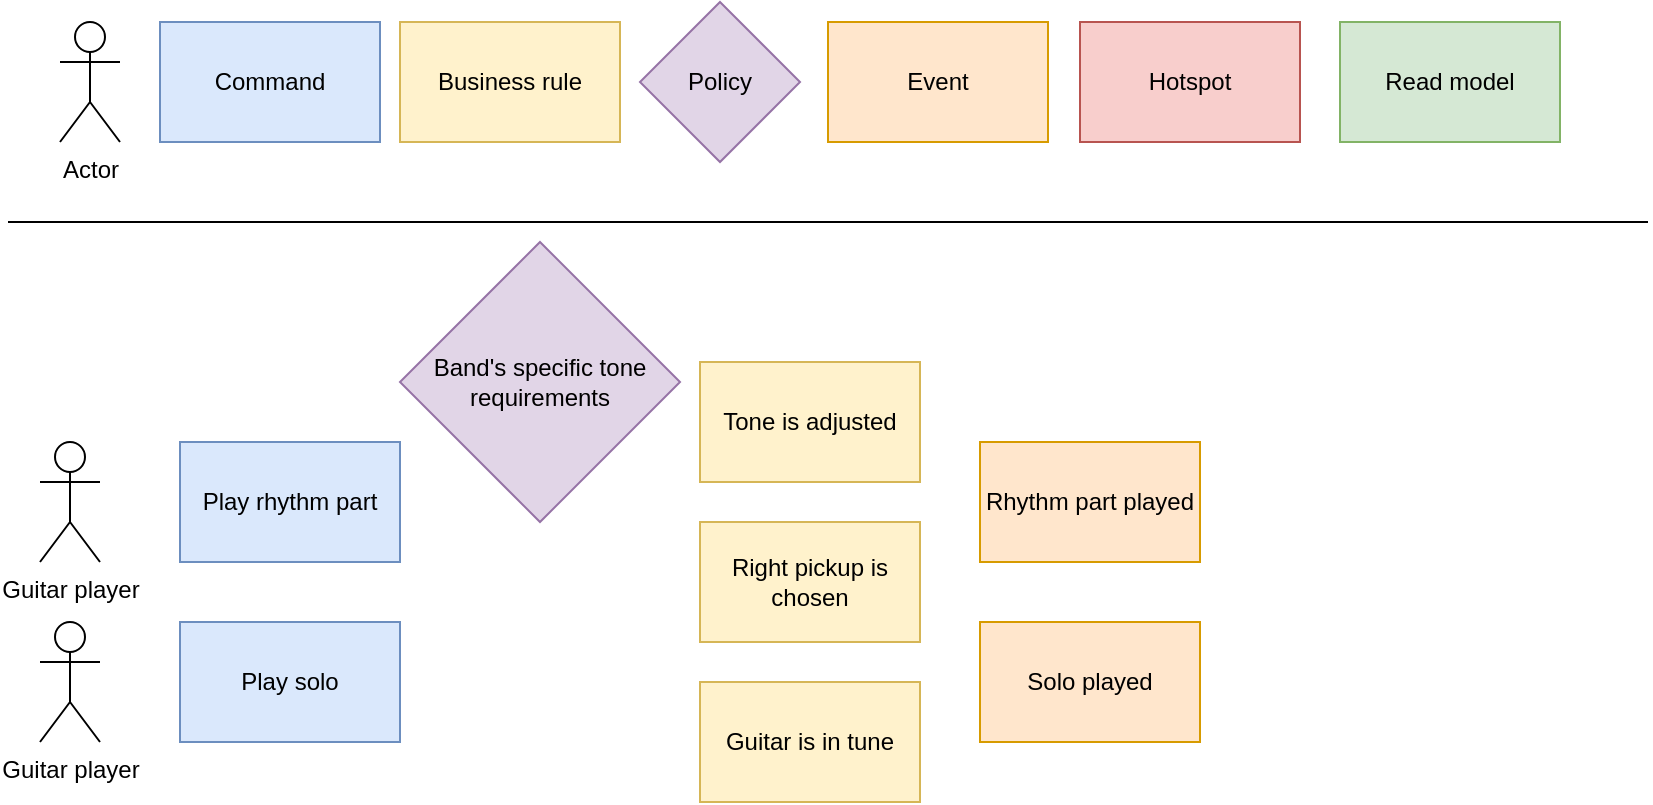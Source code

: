 <mxfile version="14.8.6" type="github">
  <diagram id="4tkHtGuFGiD6dUaCuHIw" name="Page-1">
    <mxGraphModel dx="579" dy="1121" grid="1" gridSize="10" guides="1" tooltips="1" connect="1" arrows="1" fold="1" page="1" pageScale="1" pageWidth="827" pageHeight="1169" math="0" shadow="0">
      <root>
        <mxCell id="0" />
        <mxCell id="1" parent="0" />
        <mxCell id="1aMg-3rMD4sG1Mxqv6Jb-1" value="Command" style="rounded=0;whiteSpace=wrap;html=1;fillColor=#dae8fc;strokeColor=#6c8ebf;flipH=0;" vertex="1" parent="1">
          <mxGeometry x="80" y="30" width="110" height="60" as="geometry" />
        </mxCell>
        <mxCell id="1aMg-3rMD4sG1Mxqv6Jb-2" value="Event" style="rounded=0;whiteSpace=wrap;html=1;fillColor=#ffe6cc;strokeColor=#d79b00;flipH=0;" vertex="1" parent="1">
          <mxGeometry x="414" y="30" width="110" height="60" as="geometry" />
        </mxCell>
        <mxCell id="1aMg-3rMD4sG1Mxqv6Jb-3" value="Policy" style="rhombus;whiteSpace=wrap;html=1;fillColor=#e1d5e7;strokeColor=#9673a6;flipH=0;" vertex="1" parent="1">
          <mxGeometry x="320" y="20" width="80" height="80" as="geometry" />
        </mxCell>
        <mxCell id="1aMg-3rMD4sG1Mxqv6Jb-4" value="Actor" style="shape=umlActor;verticalLabelPosition=bottom;verticalAlign=top;html=1;outlineConnect=0;flipH=0;" vertex="1" parent="1">
          <mxGeometry x="30" y="30" width="30" height="60" as="geometry" />
        </mxCell>
        <mxCell id="1aMg-3rMD4sG1Mxqv6Jb-5" value="Hotspot" style="rounded=0;whiteSpace=wrap;html=1;fillColor=#f8cecc;strokeColor=#b85450;flipH=0;" vertex="1" parent="1">
          <mxGeometry x="540" y="30" width="110" height="60" as="geometry" />
        </mxCell>
        <mxCell id="1aMg-3rMD4sG1Mxqv6Jb-6" value="Business rule" style="rounded=0;whiteSpace=wrap;html=1;fillColor=#fff2cc;strokeColor=#d6b656;flipH=0;" vertex="1" parent="1">
          <mxGeometry x="200" y="30" width="110" height="60" as="geometry" />
        </mxCell>
        <mxCell id="1aMg-3rMD4sG1Mxqv6Jb-7" value="" style="endArrow=none;html=1;" edge="1" parent="1">
          <mxGeometry width="50" height="50" relative="1" as="geometry">
            <mxPoint x="4" y="130" as="sourcePoint" />
            <mxPoint x="824" y="130" as="targetPoint" />
          </mxGeometry>
        </mxCell>
        <mxCell id="1aMg-3rMD4sG1Mxqv6Jb-9" value="Tone is adjusted" style="rounded=0;whiteSpace=wrap;html=1;fillColor=#fff2cc;strokeColor=#d6b656;flipH=0;" vertex="1" parent="1">
          <mxGeometry x="350" y="200" width="110" height="60" as="geometry" />
        </mxCell>
        <mxCell id="1aMg-3rMD4sG1Mxqv6Jb-10" value="Right pickup is chosen" style="rounded=0;whiteSpace=wrap;html=1;fillColor=#fff2cc;strokeColor=#d6b656;flipH=0;" vertex="1" parent="1">
          <mxGeometry x="350" y="280" width="110" height="60" as="geometry" />
        </mxCell>
        <mxCell id="1aMg-3rMD4sG1Mxqv6Jb-11" value="Guitar is in tune" style="rounded=0;whiteSpace=wrap;html=1;fillColor=#fff2cc;strokeColor=#d6b656;flipH=0;" vertex="1" parent="1">
          <mxGeometry x="350" y="360" width="110" height="60" as="geometry" />
        </mxCell>
        <mxCell id="1aMg-3rMD4sG1Mxqv6Jb-13" value="Play rhythm part" style="rounded=0;whiteSpace=wrap;html=1;fillColor=#dae8fc;strokeColor=#6c8ebf;flipH=0;" vertex="1" parent="1">
          <mxGeometry x="90" y="240" width="110" height="60" as="geometry" />
        </mxCell>
        <mxCell id="1aMg-3rMD4sG1Mxqv6Jb-14" value="Play solo" style="rounded=0;whiteSpace=wrap;html=1;fillColor=#dae8fc;strokeColor=#6c8ebf;flipH=0;" vertex="1" parent="1">
          <mxGeometry x="90" y="330" width="110" height="60" as="geometry" />
        </mxCell>
        <mxCell id="1aMg-3rMD4sG1Mxqv6Jb-15" value="Rhythm part played" style="rounded=0;whiteSpace=wrap;html=1;fillColor=#ffe6cc;strokeColor=#d79b00;flipH=0;" vertex="1" parent="1">
          <mxGeometry x="490" y="240" width="110" height="60" as="geometry" />
        </mxCell>
        <mxCell id="1aMg-3rMD4sG1Mxqv6Jb-16" value="Solo played" style="rounded=0;whiteSpace=wrap;html=1;fillColor=#ffe6cc;strokeColor=#d79b00;flipH=0;" vertex="1" parent="1">
          <mxGeometry x="490" y="330" width="110" height="60" as="geometry" />
        </mxCell>
        <mxCell id="1aMg-3rMD4sG1Mxqv6Jb-17" value="Band&#39;s specific tone requirements" style="rhombus;whiteSpace=wrap;html=1;fillColor=#e1d5e7;strokeColor=#9673a6;flipH=0;" vertex="1" parent="1">
          <mxGeometry x="200" y="140" width="140" height="140" as="geometry" />
        </mxCell>
        <mxCell id="1aMg-3rMD4sG1Mxqv6Jb-18" value="Guitar player" style="shape=umlActor;verticalLabelPosition=bottom;verticalAlign=top;html=1;outlineConnect=0;flipH=0;" vertex="1" parent="1">
          <mxGeometry x="20" y="240" width="30" height="60" as="geometry" />
        </mxCell>
        <mxCell id="1aMg-3rMD4sG1Mxqv6Jb-19" value="Guitar player" style="shape=umlActor;verticalLabelPosition=bottom;verticalAlign=top;html=1;outlineConnect=0;flipH=0;" vertex="1" parent="1">
          <mxGeometry x="20" y="330" width="30" height="60" as="geometry" />
        </mxCell>
        <mxCell id="1aMg-3rMD4sG1Mxqv6Jb-21" value="Read model" style="rounded=0;whiteSpace=wrap;html=1;fillColor=#d5e8d4;strokeColor=#82b366;flipH=0;" vertex="1" parent="1">
          <mxGeometry x="670" y="30" width="110" height="60" as="geometry" />
        </mxCell>
      </root>
    </mxGraphModel>
  </diagram>
</mxfile>
